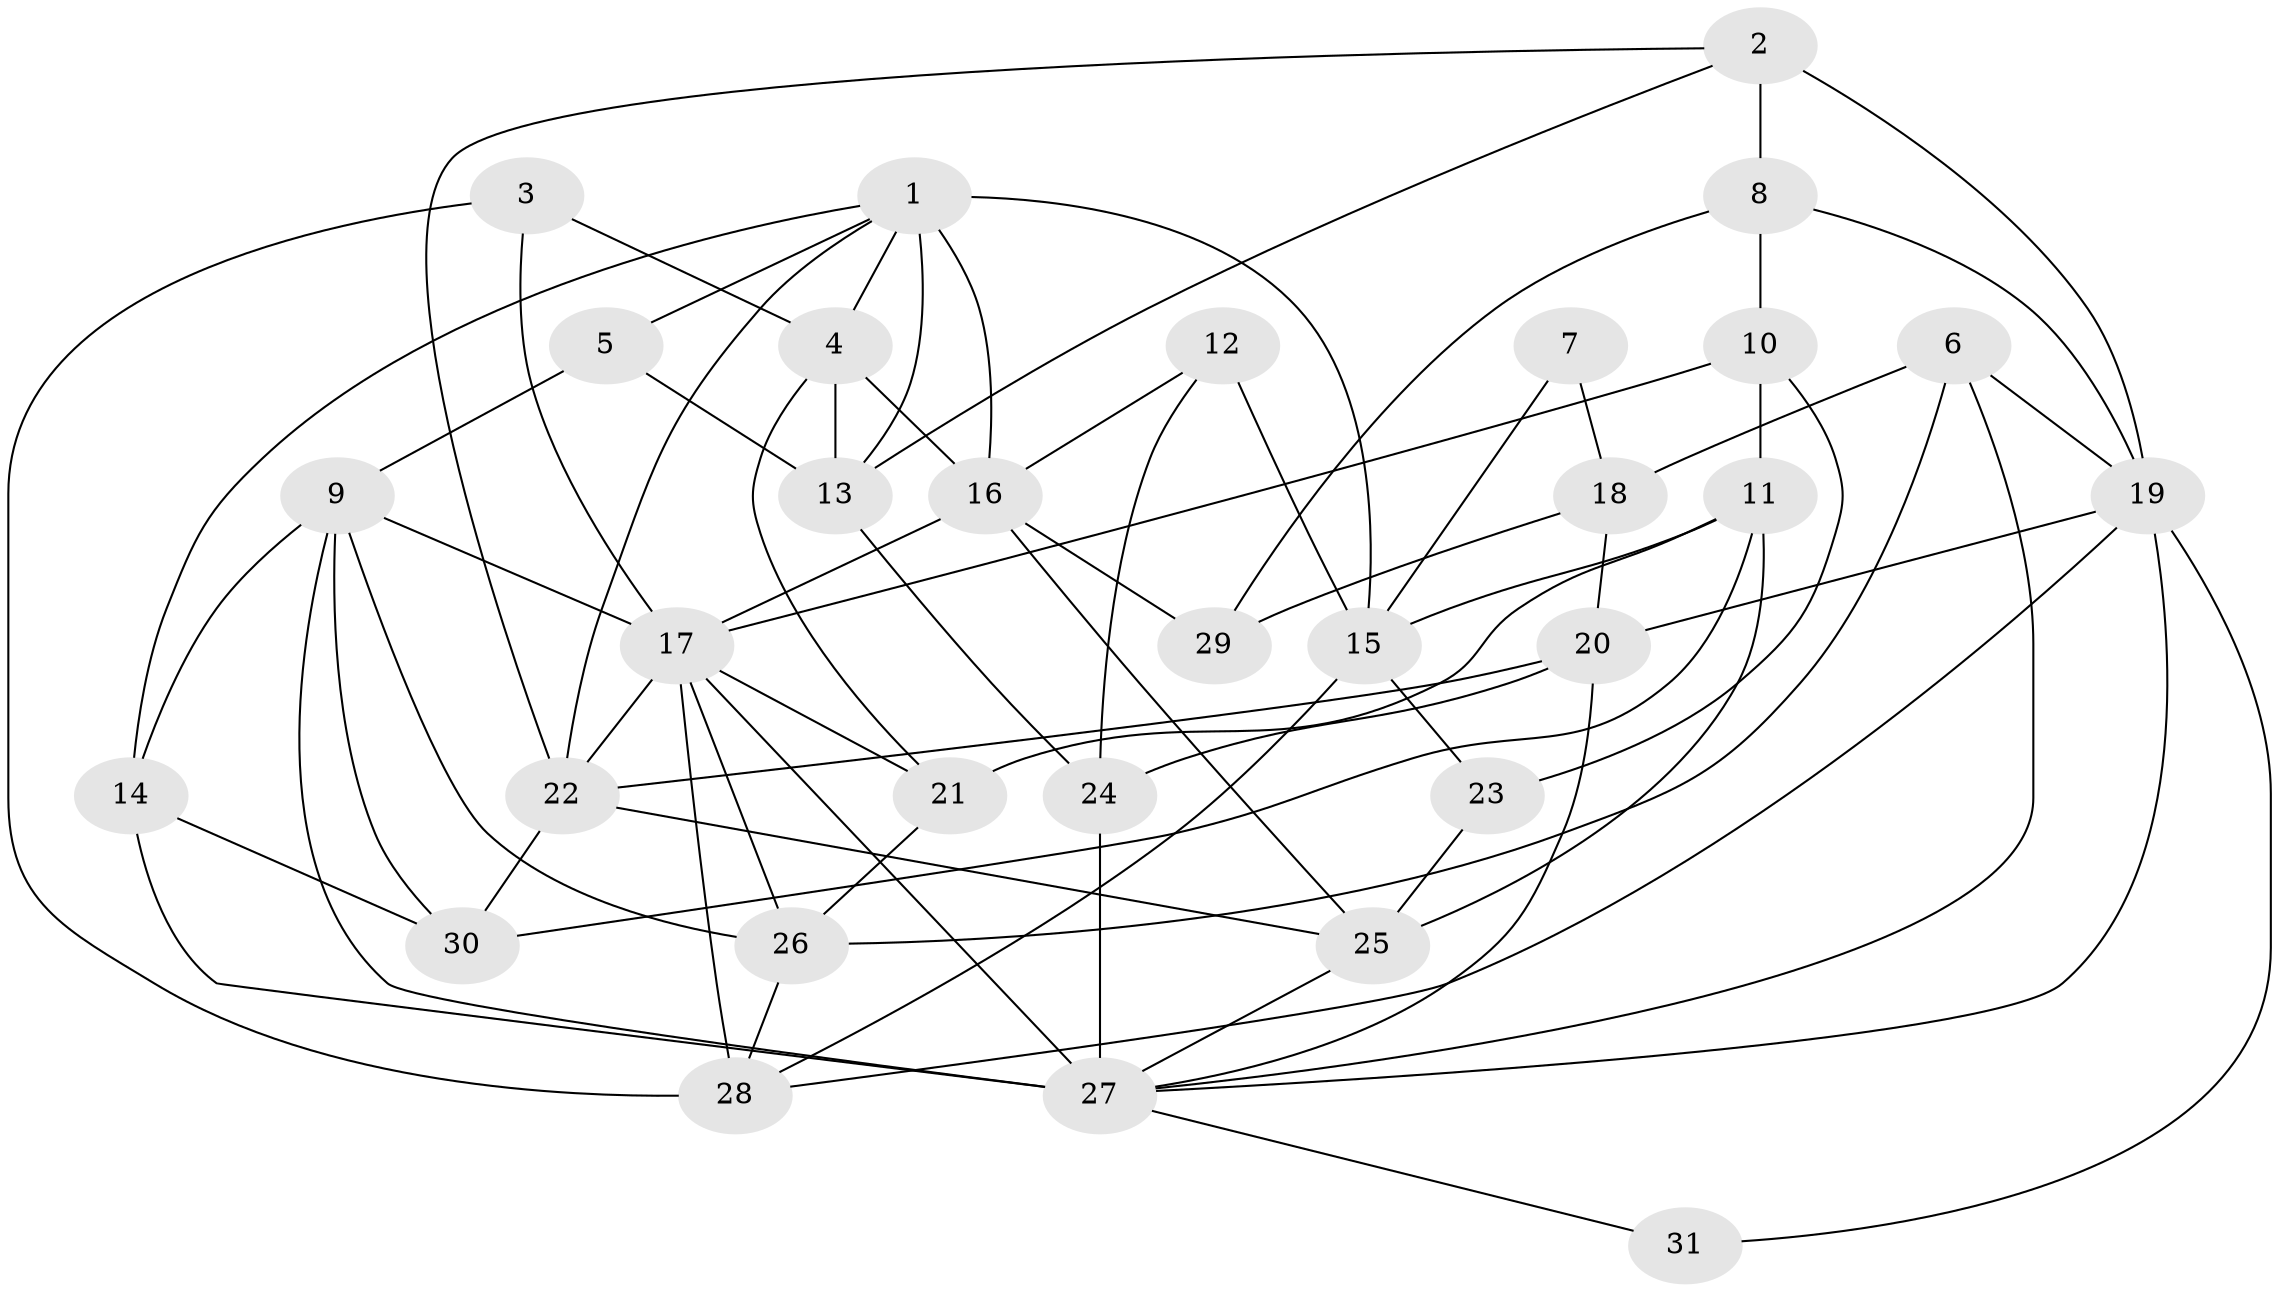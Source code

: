 // original degree distribution, {8: 0.01639344262295082, 4: 0.36065573770491804, 5: 0.16393442622950818, 3: 0.2786885245901639, 2: 0.08196721311475409, 6: 0.08196721311475409, 7: 0.01639344262295082}
// Generated by graph-tools (version 1.1) at 2025/01/03/09/25 03:01:57]
// undirected, 31 vertices, 73 edges
graph export_dot {
graph [start="1"]
  node [color=gray90,style=filled];
  1;
  2;
  3;
  4;
  5;
  6;
  7;
  8;
  9;
  10;
  11;
  12;
  13;
  14;
  15;
  16;
  17;
  18;
  19;
  20;
  21;
  22;
  23;
  24;
  25;
  26;
  27;
  28;
  29;
  30;
  31;
  1 -- 4 [weight=1.0];
  1 -- 5 [weight=1.0];
  1 -- 13 [weight=2.0];
  1 -- 14 [weight=1.0];
  1 -- 15 [weight=2.0];
  1 -- 16 [weight=1.0];
  1 -- 22 [weight=1.0];
  2 -- 8 [weight=1.0];
  2 -- 13 [weight=1.0];
  2 -- 19 [weight=2.0];
  2 -- 22 [weight=1.0];
  3 -- 4 [weight=1.0];
  3 -- 17 [weight=1.0];
  3 -- 28 [weight=1.0];
  4 -- 13 [weight=1.0];
  4 -- 16 [weight=1.0];
  4 -- 21 [weight=1.0];
  5 -- 9 [weight=1.0];
  5 -- 13 [weight=1.0];
  6 -- 18 [weight=1.0];
  6 -- 19 [weight=1.0];
  6 -- 26 [weight=1.0];
  6 -- 27 [weight=1.0];
  7 -- 15 [weight=1.0];
  7 -- 18 [weight=1.0];
  8 -- 10 [weight=1.0];
  8 -- 19 [weight=1.0];
  8 -- 29 [weight=1.0];
  9 -- 14 [weight=1.0];
  9 -- 17 [weight=2.0];
  9 -- 26 [weight=1.0];
  9 -- 27 [weight=2.0];
  9 -- 30 [weight=1.0];
  10 -- 11 [weight=1.0];
  10 -- 17 [weight=1.0];
  10 -- 23 [weight=1.0];
  11 -- 15 [weight=1.0];
  11 -- 21 [weight=1.0];
  11 -- 25 [weight=1.0];
  11 -- 30 [weight=1.0];
  12 -- 15 [weight=1.0];
  12 -- 16 [weight=1.0];
  12 -- 24 [weight=1.0];
  13 -- 24 [weight=1.0];
  14 -- 27 [weight=1.0];
  14 -- 30 [weight=1.0];
  15 -- 23 [weight=1.0];
  15 -- 28 [weight=1.0];
  16 -- 17 [weight=1.0];
  16 -- 25 [weight=2.0];
  16 -- 29 [weight=1.0];
  17 -- 21 [weight=1.0];
  17 -- 22 [weight=1.0];
  17 -- 26 [weight=1.0];
  17 -- 27 [weight=1.0];
  17 -- 28 [weight=3.0];
  18 -- 20 [weight=2.0];
  18 -- 29 [weight=1.0];
  19 -- 20 [weight=1.0];
  19 -- 27 [weight=1.0];
  19 -- 28 [weight=1.0];
  19 -- 31 [weight=1.0];
  20 -- 22 [weight=1.0];
  20 -- 24 [weight=2.0];
  20 -- 27 [weight=1.0];
  21 -- 26 [weight=2.0];
  22 -- 25 [weight=1.0];
  22 -- 30 [weight=1.0];
  23 -- 25 [weight=1.0];
  24 -- 27 [weight=2.0];
  25 -- 27 [weight=1.0];
  26 -- 28 [weight=2.0];
  27 -- 31 [weight=1.0];
}
